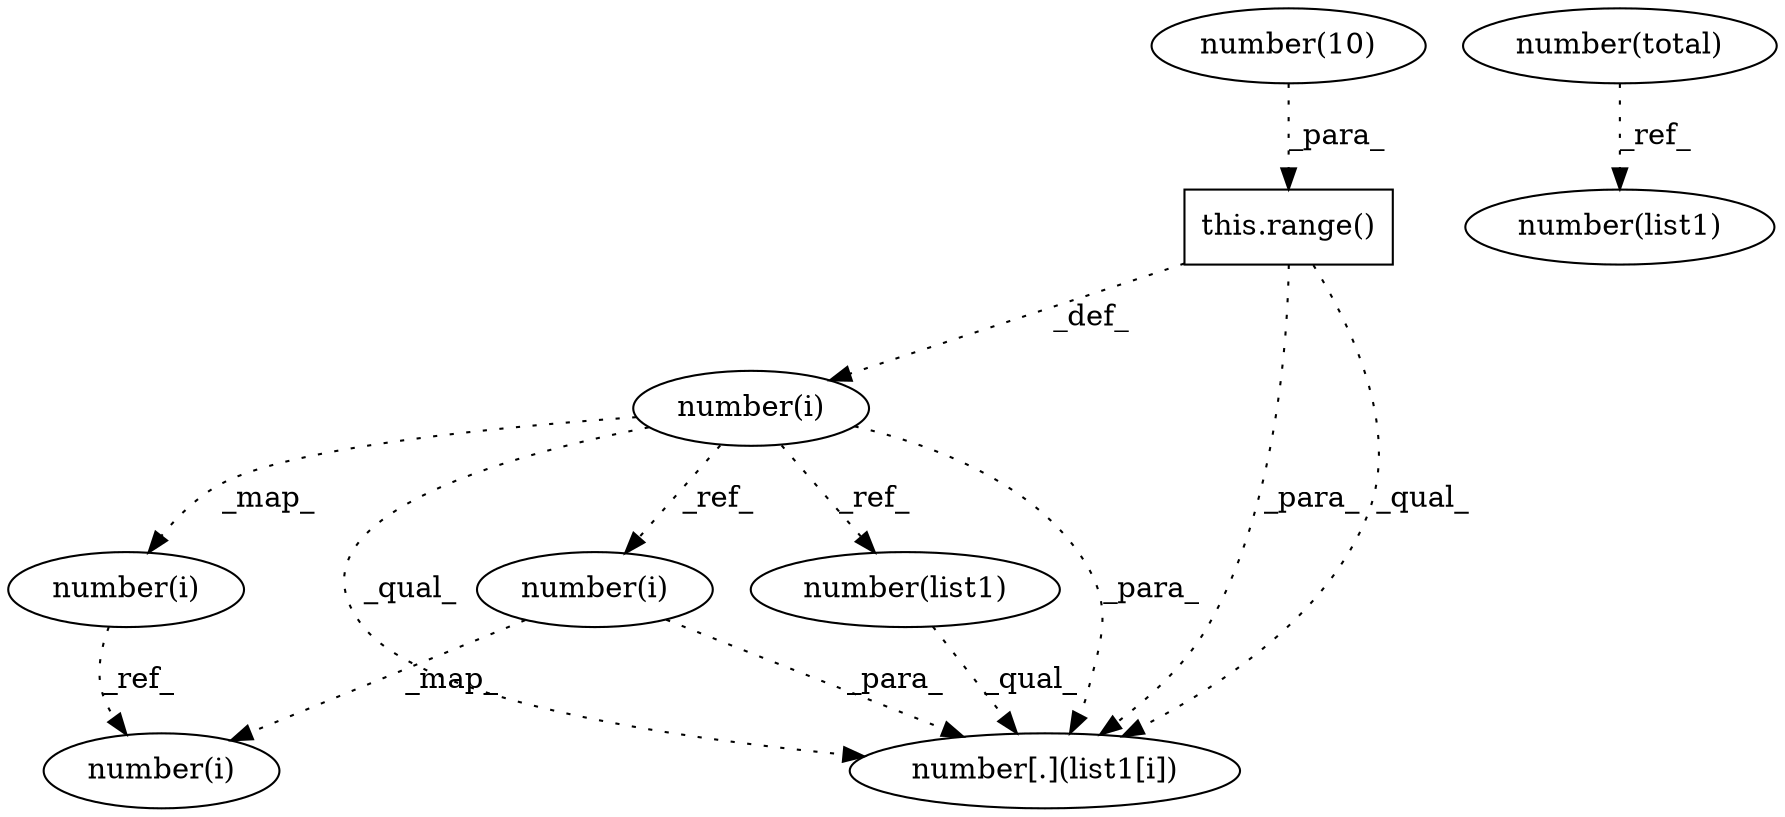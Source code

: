 digraph G {
1 [label="number(list1)" shape=ellipse]
2 [label="number(i)" shape=ellipse]
3 [label="number(total)" shape=ellipse]
4 [label="number(10)" shape=ellipse]
5 [label="number(i)" shape=ellipse]
6 [label="number(i)" shape=ellipse]
7 [label="number(list1)" shape=ellipse]
8 [label="number[.](list1[i])" shape=ellipse]
9 [label="number(i)" shape=ellipse]
10 [label="this.range()" shape=box]
2 -> 1 [label="_ref_" style=dotted];
10 -> 2 [label="_def_" style=dotted];
2 -> 5 [label="_map_" style=dotted];
5 -> 6 [label="_ref_" style=dotted];
9 -> 6 [label="_map_" style=dotted];
3 -> 7 [label="_ref_" style=dotted];
1 -> 8 [label="_qual_" style=dotted];
9 -> 8 [label="_para_" style=dotted];
2 -> 8 [label="_para_" style=dotted];
10 -> 8 [label="_para_" style=dotted];
2 -> 8 [label="_qual_" style=dotted];
10 -> 8 [label="_qual_" style=dotted];
2 -> 9 [label="_ref_" style=dotted];
4 -> 10 [label="_para_" style=dotted];
}